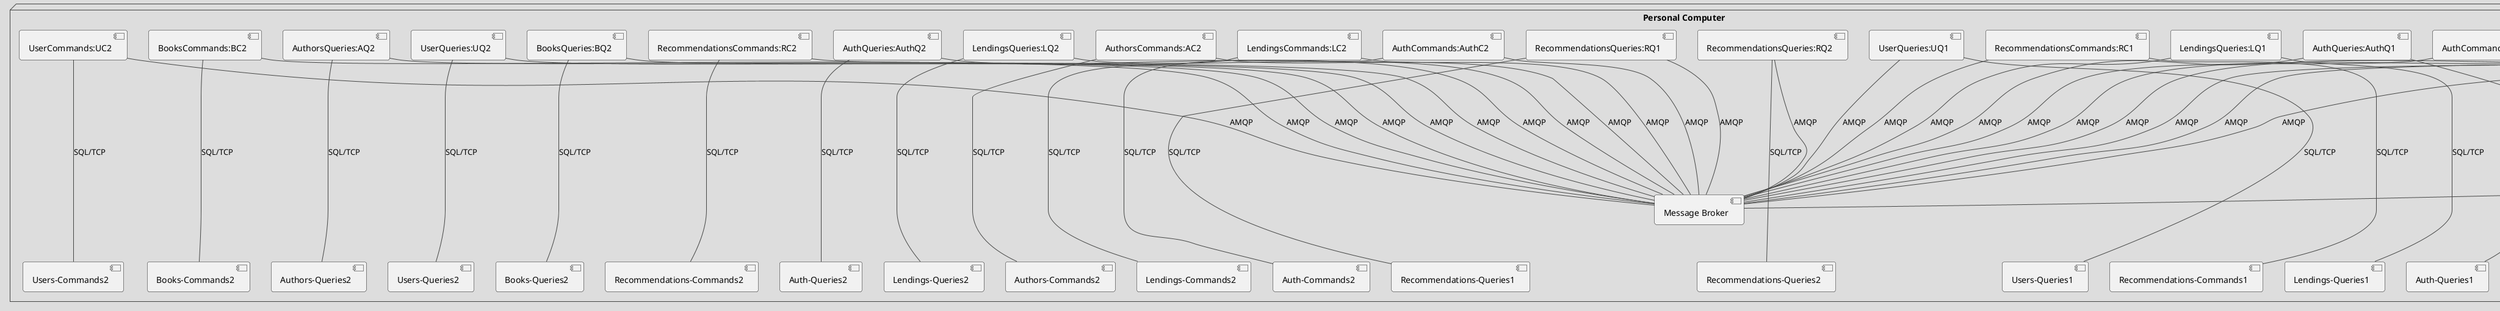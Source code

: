 @startuml
!theme toy

node "Personal Computer" as sisdis {
    component "AuthCommands:AuthC1" as authc1
    component "AuthQueries:AuthQ1" as authq1
    component "AuthorsCommands:AC1" as ac1
    component "AuthorsQueries:AQ1" as aq1
    component "BooksCommands:BC1" as bc1
    component "BooksQueries:BQ1" as bq1
    component "UserCommands:UC1" as uc1
    component "UserQueries:UQ1" as uq1
    component "LendingsCommands:LC1" as lc1
    component "LendingsQueries:LQ1" as lq1
    component "RecommendationsCommands:RC1" as rc1
    component "RecommendationsQueries:RQ1" as rq1

    component "AuthCommands:AuthC2" as authc2
    component "AuthQueries:AuthQ2" as authq2
    component "AuthorsCommands:AC2" as ac2
    component "AuthorsQueries:AQ2" as aq2
    component "BooksCommands:BC2" as bc2
    component "BooksQueries:BQ2" as bq2
    component "UserCommands:UC2" as uc2
    component "UserQueries:UQ2" as uq2
    component "LendingsCommands:LC2" as lc2
    component "LendingsQueries:LQ2" as lq2
    component "RecommendationsCommands:RC2" as rc2
    component "RecommendationsQueries:RQ2" as rq2

    component "auth-commands" as dbauthc1
    component "auth-queries" as dbauthq1
    component "authors-commands" as dbac1
    component "authors-queries" as dbaq1
    component "books-commands" as dbbc1
    component "books-queries" as dbbq1
    component "users-commands" as dbuc1
    component "users-queries" as dbuq1
    component "lendings-commands" as dblc1
    component "lendings-queries" as dblq1
    component "recommendations-commands" as dbrc1
    component "recommendations-queries" as dbrq1

    component "auth-commands" as dbauthc2
    component "auth-queries" as dbauthq2
    component "authors-commands" as dbac2
    component "authors-queries" as dbaq2
    component "books-commands" as dbbc2
    component "books-queries" as dbbq2
    component "users-commands" as dbuc2
    component "users-queries" as dbuq2
    component "lendings-commands" as dblc2
    component "lendings-queries" as dblq2
    component "recommendations-commands" as dbrc2
    component "recommendations-queries" as dbrq2

    component "Auth-Commands1" as dbauthc1
    component "Auth-Queries1" as dbauthq1
    component "Authors-Commands1" as dbac1
    component "Authors-Queries1" as dbaq1
    component "Books-Commands1" as dbbc1
    component "Books-Queries1" as dbbq1
    component "Users-Commands1" as dbuc1
    component "Users-Queries1" as dbuq1
    component "Lendings-Commands1" as dblc1
    component "Lendings-Queries1" as dblq1
    component "Recommendations-Commands1" as dbrc1
    component "Recommendations-Queries1" as dbrq1

    component "Auth-Commands2" as dbauthc2
    component "Auth-Queries2" as dbauthq2
    component "Authors-Commands2" as dbac2
    component "Authors-Queries2" as dbaq2
    component "Books-Commands2" as dbbc2
    component "Books-Queries2" as dbbq2
    component "Users-Commands2" as dbuc2
    component "Users-Queries2" as dbuq2
    component "Lendings-Commands2" as dblc2
    component "Lendings-Queries2" as dblq2
    component "Recommendations-Commands2" as dbrc2
    component "Recommendations-Queries2" as dbrq2

    authc1 ----- dbauthc1 : SQL/TCP
    authq1 ----- dbauthq1 : SQL/TCP
    ac1 ----- dbac1 : SQL/TCP
    aq1 ----- dbaq1 : SQL/TCP
    bc1 ----- dbbc1 : SQL/TCP
    bq1 ----- dbbq1 : SQL/TCP
    uc1 ----- dbuc1 : SQL/TCP
    uq1 ----- dbuq1 : SQL/TCP
    lc1 ----- dblc1 : SQL/TCP
    lq1 ----- dblq1 : SQL/TCP
    rc1 ----- dbrc1 : SQL/TCP
    rq1 ----- dbrq1 : SQL/TCP

    authc2 ----- dbauthc2 : SQL/TCP
    authq2 ----- dbauthq2 : SQL/TCP
    ac2 ----- dbac2 : SQL/TCP
    aq2 ----- dbaq2 : SQL/TCP
    bc2 ----- dbbc2 : SQL/TCP
    bq2 ----- dbbq2 : SQL/TCP
    uc2 ----- dbuc2 : SQL/TCP
    uq2 ----- dbuq2 : SQL/TCP
    lc2 ----- dblc2 : SQL/TCP
    lq2 ----- dblq2 : SQL/TCP
    rc2 ----- dbrc2 : SQL/TCP
    rq2 ----- dbrq2 : SQL/TCP

    component "Message Broker" as broker

    authc1 ---- broker : AMQP
    authq1 ---- broker : AMQP
    ac1 ---- broker : AMQP
    aq1 ---- broker : AMQP
    bc1 ---- broker : AMQP
    bq1 ---- broker : AMQP
    uc1 ---- broker : AMQP
    uq1 ---- broker : AMQP
    lc1 ---- broker : AMQP
    lq1 ---- broker : AMQP
    rc1 ---- broker : AMQP
    rq1 ---- broker : AMQP

    authc2 ---- broker : AMQP
    authq2 ----broker : AMQP
    ac2 ---- broker : AMQP
    aq2 ---- broker : AMQP
    bc2 ---- broker : AMQP
    bq2 ---- broker : AMQP
    uc2 ---- broker : AMQP
    uq2 ---- broker : AMQP
    lc2 ---- broker : AMQP
    lq2 ---- broker : AMQP
    rc2 ---- broker : AMQP
    rq2 ---- broker : AMQP

@enduml
